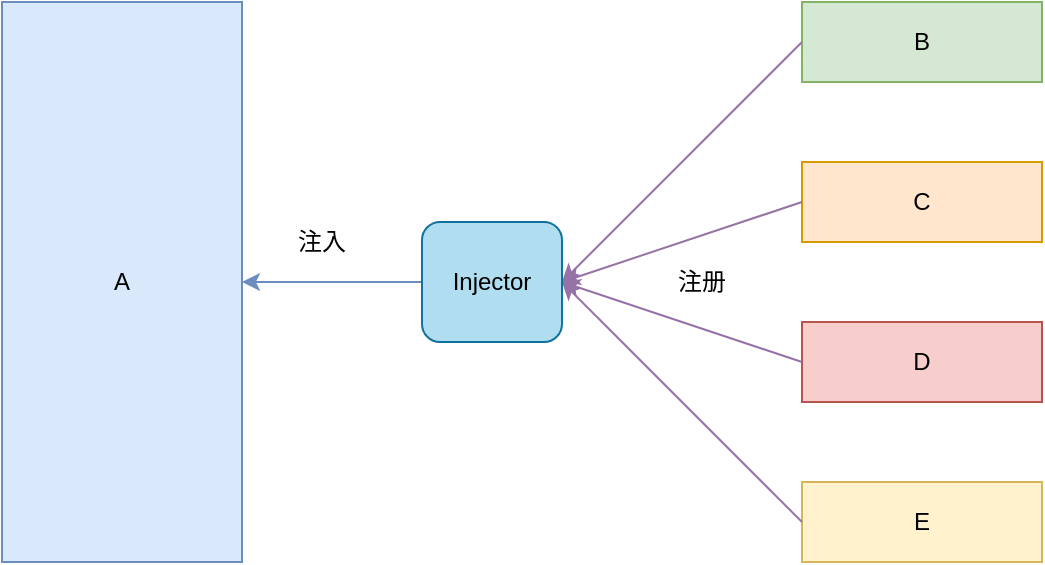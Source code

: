 <mxfile version="12.4.2" type="device" pages="1"><diagram id="_-aD3LbgS1hPSy_dQfOn" name="Page-1"><mxGraphModel dx="946" dy="582" grid="1" gridSize="10" guides="1" tooltips="1" connect="1" arrows="1" fold="1" page="1" pageScale="1" pageWidth="827" pageHeight="1169" math="0" shadow="0"><root><mxCell id="0"/><mxCell id="1" parent="0"/><mxCell id="W2i49qTJZqSqmyGHFuOM-1" value="A" style="rounded=0;whiteSpace=wrap;html=1;fillColor=#dae8fc;strokeColor=#6c8ebf;" vertex="1" parent="1"><mxGeometry x="40" y="120" width="120" height="280" as="geometry"/></mxCell><mxCell id="W2i49qTJZqSqmyGHFuOM-2" value="B" style="rounded=0;whiteSpace=wrap;html=1;fillColor=#d5e8d4;strokeColor=#82b366;" vertex="1" parent="1"><mxGeometry x="440" y="120" width="120" height="40" as="geometry"/></mxCell><mxCell id="W2i49qTJZqSqmyGHFuOM-3" value="C" style="rounded=0;whiteSpace=wrap;html=1;fillColor=#ffe6cc;strokeColor=#d79b00;" vertex="1" parent="1"><mxGeometry x="440" y="200" width="120" height="40" as="geometry"/></mxCell><mxCell id="W2i49qTJZqSqmyGHFuOM-4" value="D" style="rounded=0;whiteSpace=wrap;html=1;fillColor=#f8cecc;strokeColor=#b85450;" vertex="1" parent="1"><mxGeometry x="440" y="280" width="120" height="40" as="geometry"/></mxCell><mxCell id="W2i49qTJZqSqmyGHFuOM-5" value="E" style="rounded=0;whiteSpace=wrap;html=1;fillColor=#fff2cc;strokeColor=#d6b656;" vertex="1" parent="1"><mxGeometry x="440" y="360" width="120" height="40" as="geometry"/></mxCell><mxCell id="W2i49qTJZqSqmyGHFuOM-6" value="" style="endArrow=classic;html=1;fillColor=#e1d5e7;strokeColor=#9673a6;exitX=0;exitY=0.5;exitDx=0;exitDy=0;" edge="1" parent="1" source="W2i49qTJZqSqmyGHFuOM-2"><mxGeometry width="50" height="50" relative="1" as="geometry"><mxPoint x="350" y="140" as="sourcePoint"/><mxPoint x="320" y="260" as="targetPoint"/></mxGeometry></mxCell><mxCell id="W2i49qTJZqSqmyGHFuOM-8" value="" style="endArrow=classic;html=1;entryX=1;entryY=0.5;entryDx=0;entryDy=0;fillColor=#e1d5e7;strokeColor=#9673a6;exitX=0;exitY=0.5;exitDx=0;exitDy=0;" edge="1" parent="1" source="W2i49qTJZqSqmyGHFuOM-3" target="W2i49qTJZqSqmyGHFuOM-15"><mxGeometry width="50" height="50" relative="1" as="geometry"><mxPoint x="380" y="280" as="sourcePoint"/><mxPoint x="290" y="310" as="targetPoint"/></mxGeometry></mxCell><mxCell id="W2i49qTJZqSqmyGHFuOM-9" value="" style="endArrow=classic;html=1;entryX=1;entryY=0.5;entryDx=0;entryDy=0;fillColor=#e1d5e7;strokeColor=#9673a6;exitX=0;exitY=0.5;exitDx=0;exitDy=0;" edge="1" parent="1" source="W2i49qTJZqSqmyGHFuOM-4" target="W2i49qTJZqSqmyGHFuOM-15"><mxGeometry width="50" height="50" relative="1" as="geometry"><mxPoint x="400" y="270" as="sourcePoint"/><mxPoint x="350" y="340" as="targetPoint"/></mxGeometry></mxCell><mxCell id="W2i49qTJZqSqmyGHFuOM-10" value="" style="endArrow=classic;html=1;fillColor=#e1d5e7;strokeColor=#9673a6;exitX=0;exitY=0.5;exitDx=0;exitDy=0;" edge="1" parent="1" source="W2i49qTJZqSqmyGHFuOM-5"><mxGeometry width="50" height="50" relative="1" as="geometry"><mxPoint x="370" y="310" as="sourcePoint"/><mxPoint x="320" y="260" as="targetPoint"/></mxGeometry></mxCell><mxCell id="W2i49qTJZqSqmyGHFuOM-13" value="new" style="text;html=1;strokeColor=none;fillColor=none;align=center;verticalAlign=middle;whiteSpace=wrap;rounded=0;" vertex="1" parent="1"><mxGeometry x="280" y="270" width="40" height="20" as="geometry"/></mxCell><mxCell id="W2i49qTJZqSqmyGHFuOM-16" style="edgeStyle=orthogonalEdgeStyle;rounded=0;orthogonalLoop=1;jettySize=auto;html=1;entryX=1;entryY=0.5;entryDx=0;entryDy=0;fillColor=#dae8fc;strokeColor=#6c8ebf;" edge="1" parent="1" source="W2i49qTJZqSqmyGHFuOM-15" target="W2i49qTJZqSqmyGHFuOM-1"><mxGeometry relative="1" as="geometry"/></mxCell><mxCell id="W2i49qTJZqSqmyGHFuOM-15" value="Injector" style="rounded=1;whiteSpace=wrap;html=1;fillColor=#b1ddf0;strokeColor=#10739e;" vertex="1" parent="1"><mxGeometry x="250" y="230" width="70" height="60" as="geometry"/></mxCell><mxCell id="W2i49qTJZqSqmyGHFuOM-19" value="注册" style="text;html=1;strokeColor=none;fillColor=none;align=center;verticalAlign=middle;whiteSpace=wrap;rounded=0;" vertex="1" parent="1"><mxGeometry x="370" y="250" width="40" height="20" as="geometry"/></mxCell><mxCell id="W2i49qTJZqSqmyGHFuOM-20" value="注入" style="text;html=1;strokeColor=none;fillColor=none;align=center;verticalAlign=middle;whiteSpace=wrap;rounded=0;" vertex="1" parent="1"><mxGeometry x="180" y="230" width="40" height="20" as="geometry"/></mxCell></root></mxGraphModel></diagram></mxfile>